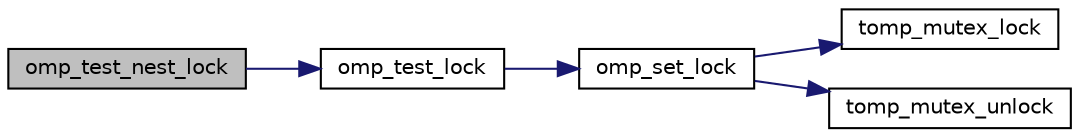 digraph "omp_test_nest_lock"
{
  edge [fontname="Helvetica",fontsize="10",labelfontname="Helvetica",labelfontsize="10"];
  node [fontname="Helvetica",fontsize="10",shape=record];
  rankdir="LR";
  Node1 [label="omp_test_nest_lock",height=0.2,width=0.4,color="black", fillcolor="grey75", style="filled", fontcolor="black"];
  Node1 -> Node2 [color="midnightblue",fontsize="10",style="solid",fontname="Helvetica"];
  Node2 [label="omp_test_lock",height=0.2,width=0.4,color="black", fillcolor="white", style="filled",URL="$tomp__lock_8c.html#aa9d116197be3f660300475e5b70b1324",tooltip="Attempt to set the lock. "];
  Node2 -> Node3 [color="midnightblue",fontsize="10",style="solid",fontname="Helvetica"];
  Node3 [label="omp_set_lock",height=0.2,width=0.4,color="black", fillcolor="white", style="filled",URL="$tomp__lock_8c.html#a8f5b90eefa752f326e748ab61cfe2591",tooltip="Set the lock. "];
  Node3 -> Node4 [color="midnightblue",fontsize="10",style="solid",fontname="Helvetica"];
  Node4 [label="tomp_mutex_lock",height=0.2,width=0.4,color="black", fillcolor="white", style="filled",URL="$tomp__util_8h.html#a1a0208b1df579d51b0779ec296240325",tooltip="Wrapper for acquiring a hardware semaphore. "];
  Node3 -> Node5 [color="midnightblue",fontsize="10",style="solid",fontname="Helvetica"];
  Node5 [label="tomp_mutex_unlock",height=0.2,width=0.4,color="black", fillcolor="white", style="filled",URL="$tomp__util_8h.html#a69926a09ecd571565b04308650548ca1",tooltip="Wrapper for releasing a hardware semaphore. "];
}
